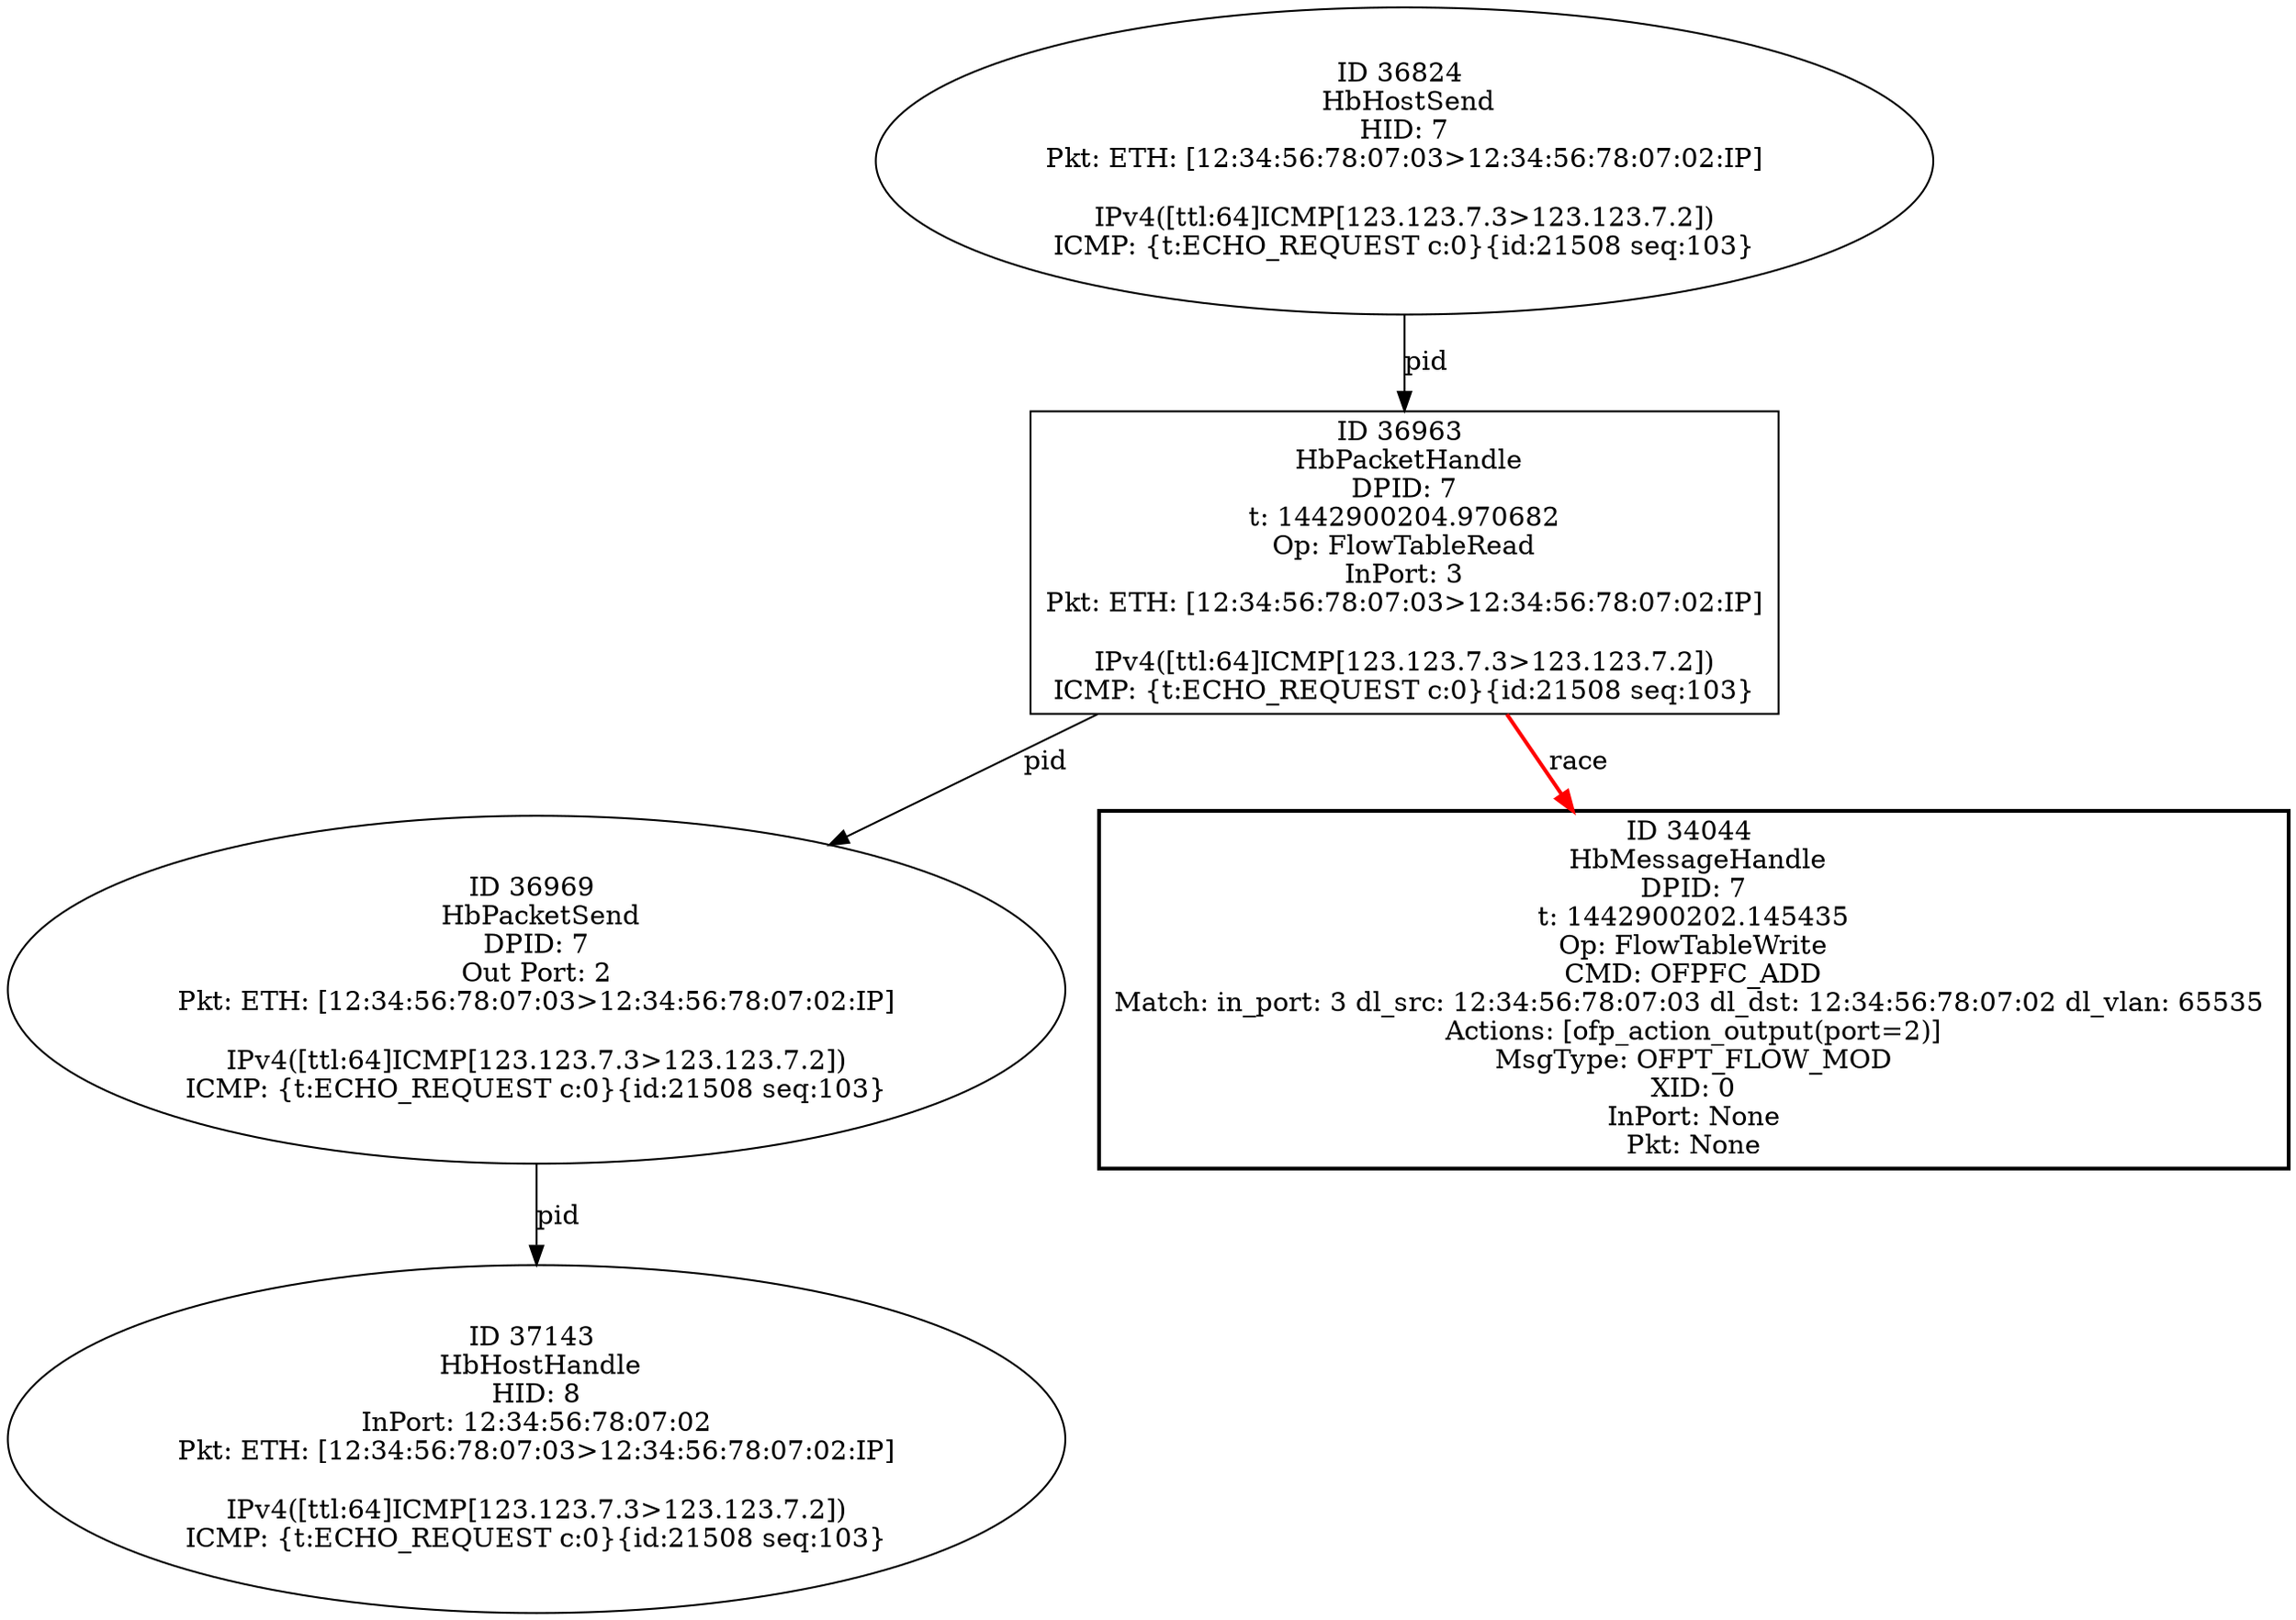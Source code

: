 strict digraph G {
36824 [shape=oval, event=<hb_events.HbHostSend object at 0x112c27e90>, label="ID 36824 
 HbHostSend
HID: 7
Pkt: ETH: [12:34:56:78:07:03>12:34:56:78:07:02:IP]

IPv4([ttl:64]ICMP[123.123.7.3>123.123.7.2])
ICMP: {t:ECHO_REQUEST c:0}{id:21508 seq:103}"];
36969 [shape=oval, event=<hb_events.HbPacketSend object at 0x112cef350>, label="ID 36969 
 HbPacketSend
DPID: 7
Out Port: 2
Pkt: ETH: [12:34:56:78:07:03>12:34:56:78:07:02:IP]

IPv4([ttl:64]ICMP[123.123.7.3>123.123.7.2])
ICMP: {t:ECHO_REQUEST c:0}{id:21508 seq:103}"];
36963 [shape=box, event=<hb_events.HbPacketHandle object at 0x112cdb550>, label="ID 36963 
 HbPacketHandle
DPID: 7
t: 1442900204.970682
Op: FlowTableRead
InPort: 3
Pkt: ETH: [12:34:56:78:07:03>12:34:56:78:07:02:IP]

IPv4([ttl:64]ICMP[123.123.7.3>123.123.7.2])
ICMP: {t:ECHO_REQUEST c:0}{id:21508 seq:103}"];
34044 [shape=box, style=bold, event=<hb_events.HbMessageHandle object at 0x112177190>, label="ID 34044 
 HbMessageHandle
DPID: 7
t: 1442900202.145435
Op: FlowTableWrite
CMD: OFPFC_ADD
Match: in_port: 3 dl_src: 12:34:56:78:07:03 dl_dst: 12:34:56:78:07:02 dl_vlan: 65535 
Actions: [ofp_action_output(port=2)]
MsgType: OFPT_FLOW_MOD
XID: 0
InPort: None
Pkt: None"];
37143 [shape=oval, event=<hb_events.HbHostHandle object at 0x112d08ad0>, label="ID 37143 
 HbHostHandle
HID: 8
InPort: 12:34:56:78:07:02
Pkt: ETH: [12:34:56:78:07:03>12:34:56:78:07:02:IP]

IPv4([ttl:64]ICMP[123.123.7.3>123.123.7.2])
ICMP: {t:ECHO_REQUEST c:0}{id:21508 seq:103}"];
36824 -> 36963  [rel=pid, label=pid];
36969 -> 37143  [rel=pid, label=pid];
36963 -> 36969  [rel=pid, label=pid];
36963 -> 34044  [harmful=True, color=red, style=bold, rel=race, label=race];
}
